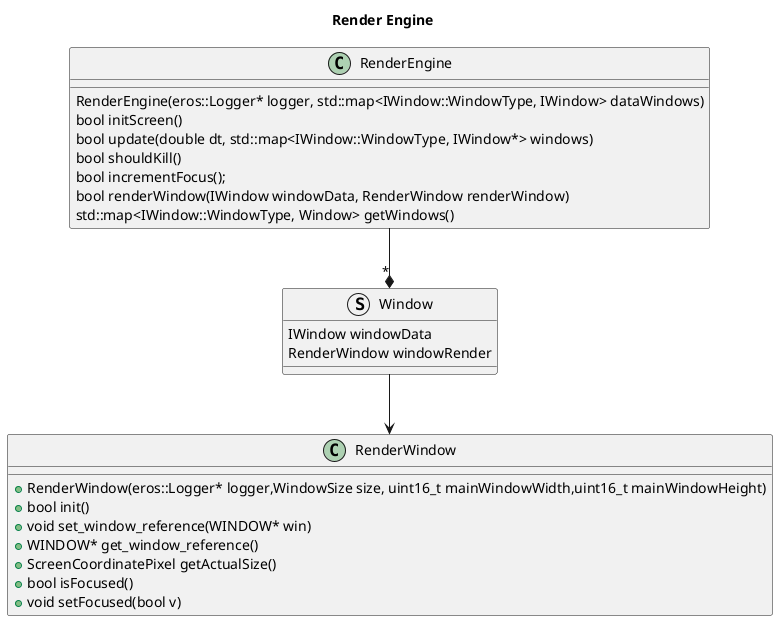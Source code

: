 @startuml
title "Render Engine"
class RenderWindow {
    +RenderWindow(eros::Logger* logger,WindowSize size, uint16_t mainWindowWidth,uint16_t mainWindowHeight)
    +bool init()
    +void set_window_reference(WINDOW* win)
    +WINDOW* get_window_reference()
    +ScreenCoordinatePixel getActualSize() 
    +bool isFocused()
    +void setFocused(bool v)
}

struct Window {
    IWindow windowData
    RenderWindow windowRender
}
class RenderEngine {
    RenderEngine(eros::Logger* logger, std::map<IWindow::WindowType, IWindow> dataWindows)
    bool initScreen()
    bool update(double dt, std::map<IWindow::WindowType, IWindow*> windows)
    bool shouldKill()
    bool incrementFocus();
    bool renderWindow(IWindow windowData, RenderWindow renderWindow)
    std::map<IWindow::WindowType, Window> getWindows() 
}
Window --> RenderWindow
RenderEngine --* "*" Window
@enduml
